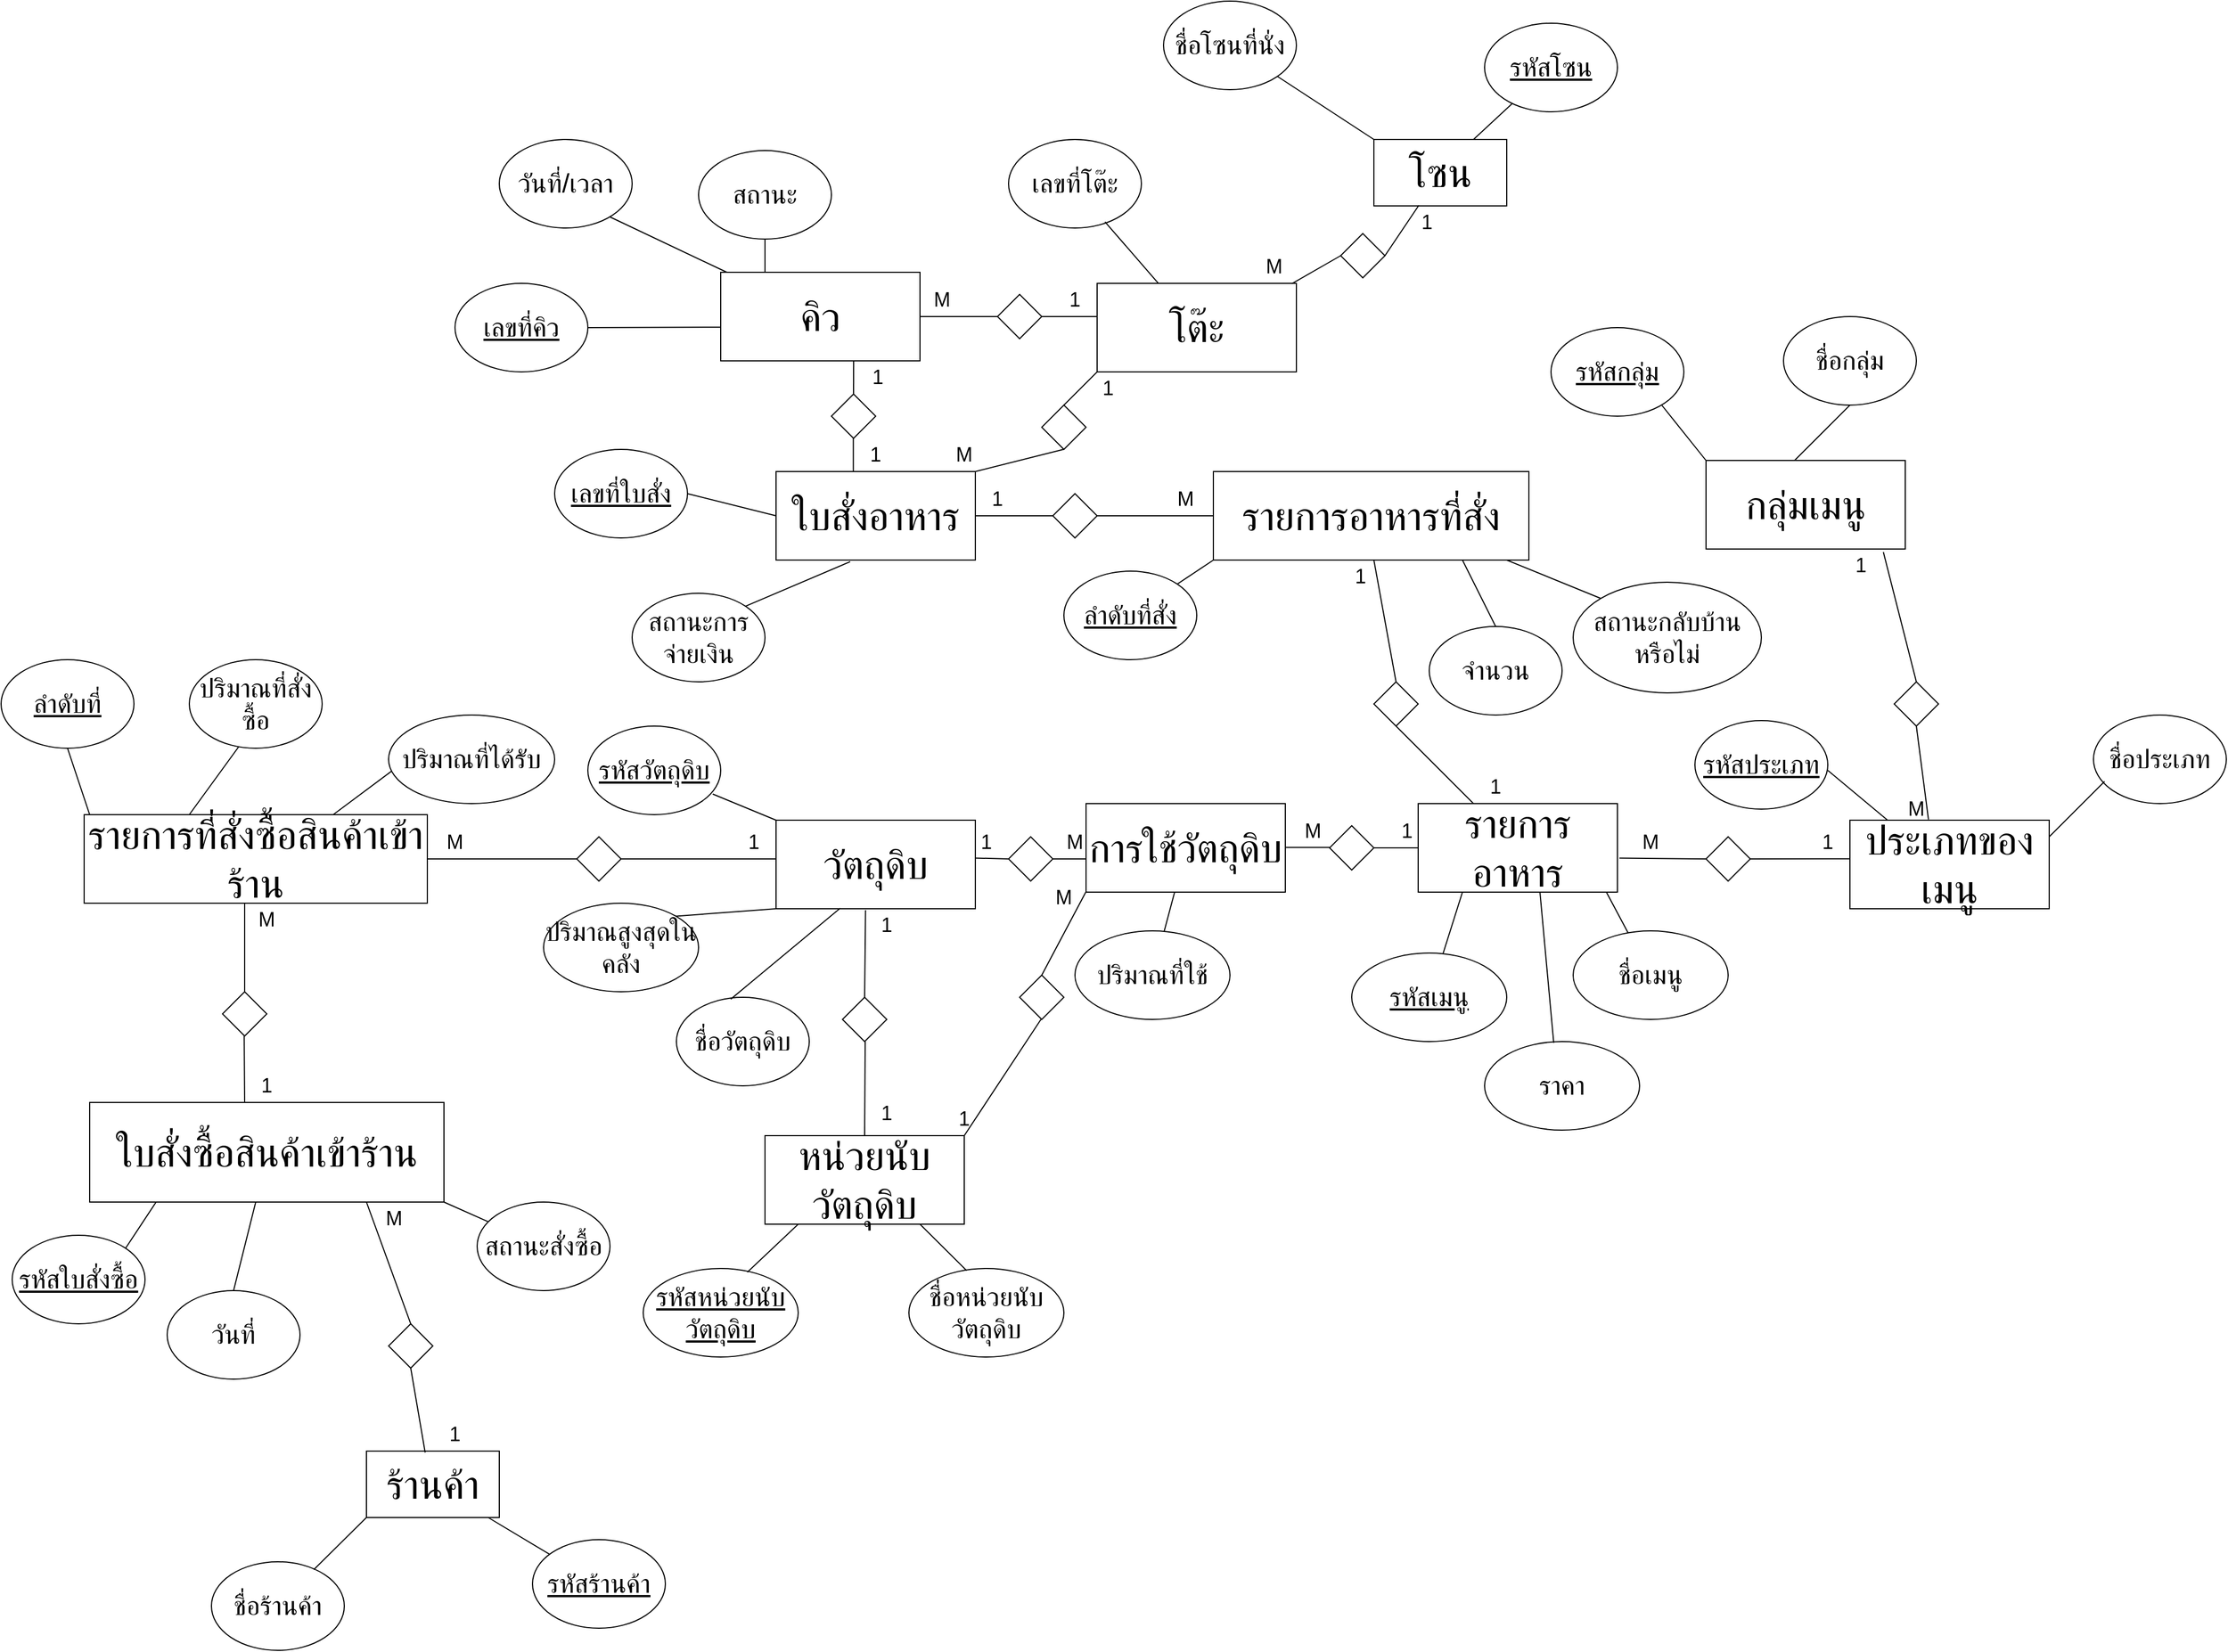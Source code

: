 <mxfile version="24.0.1" type="github">
  <diagram name="Page-1" id="74e2e168-ea6b-b213-b513-2b3c1d86103e">
    <mxGraphModel dx="3890" dy="398" grid="1" gridSize="10" guides="1" tooltips="1" connect="1" arrows="1" fold="1" page="1" pageScale="1" pageWidth="1100" pageHeight="850" background="none" math="0" shadow="0">
      <root>
        <mxCell id="0" />
        <mxCell id="1" parent="0" />
        <mxCell id="71vBWBUTIe0P6EMkCV_P-2" value="&lt;font style=&quot;font-size: 36px;&quot;&gt;วัตถุดิบ&lt;/font&gt;" style="rounded=0;whiteSpace=wrap;html=1;" parent="1" vertex="1">
          <mxGeometry x="-300" y="1620" width="180" height="80" as="geometry" />
        </mxCell>
        <mxCell id="71vBWBUTIe0P6EMkCV_P-3" value="&lt;font style=&quot;font-size: 24px;&quot;&gt;&lt;u&gt;รหัสวัตถุดิบ&lt;/u&gt;&lt;/font&gt;" style="ellipse;whiteSpace=wrap;html=1;" parent="1" vertex="1">
          <mxGeometry x="-470" y="1535" width="120" height="80" as="geometry" />
        </mxCell>
        <mxCell id="71vBWBUTIe0P6EMkCV_P-4" value="&lt;font style=&quot;font-size: 24px;&quot;&gt;ชื่อวัตถุดิบ&lt;/font&gt;" style="ellipse;whiteSpace=wrap;html=1;" parent="1" vertex="1">
          <mxGeometry x="-390" y="1780" width="120" height="80" as="geometry" />
        </mxCell>
        <mxCell id="71vBWBUTIe0P6EMkCV_P-5" value="&lt;font style=&quot;font-size: 24px;&quot;&gt;ปริมาณสูงสุดในคลัง&lt;/font&gt;" style="ellipse;whiteSpace=wrap;html=1;" parent="1" vertex="1">
          <mxGeometry x="-510" y="1695" width="140" height="80" as="geometry" />
        </mxCell>
        <mxCell id="71vBWBUTIe0P6EMkCV_P-16" value="&lt;font style=&quot;font-size: 36px;&quot;&gt;หน่วยนับวัตถุดิบ&lt;/font&gt;" style="rounded=0;whiteSpace=wrap;html=1;" parent="1" vertex="1">
          <mxGeometry x="-310" y="1905" width="180" height="80" as="geometry" />
        </mxCell>
        <mxCell id="71vBWBUTIe0P6EMkCV_P-17" value="&lt;font style=&quot;font-size: 24px;&quot;&gt;&lt;u&gt;รหัสหน่วยนับวัตถุดิบ&lt;/u&gt;&lt;/font&gt;" style="ellipse;whiteSpace=wrap;html=1;" parent="1" vertex="1">
          <mxGeometry x="-420" y="2025" width="140" height="80" as="geometry" />
        </mxCell>
        <mxCell id="71vBWBUTIe0P6EMkCV_P-18" value="&lt;font style=&quot;font-size: 24px;&quot;&gt;ชื่อหน่วยนับวัตถุดิบ&lt;/font&gt;" style="ellipse;whiteSpace=wrap;html=1;" parent="1" vertex="1">
          <mxGeometry x="-180" y="2025" width="140" height="80" as="geometry" />
        </mxCell>
        <mxCell id="71vBWBUTIe0P6EMkCV_P-20" value="&lt;font style=&quot;font-size: 36px;&quot;&gt;ใบสั่งซื้อสินค้าเข้าร้าน&lt;/font&gt;" style="rounded=0;whiteSpace=wrap;html=1;" parent="1" vertex="1">
          <mxGeometry x="-920" y="1875" width="320" height="90" as="geometry" />
        </mxCell>
        <mxCell id="71vBWBUTIe0P6EMkCV_P-21" value="&lt;font style=&quot;font-size: 36px;&quot;&gt;รายการที่สั่งซื้อสินค้าเข้าร้าน&lt;/font&gt;" style="rounded=0;whiteSpace=wrap;html=1;" parent="1" vertex="1">
          <mxGeometry x="-925" y="1615" width="310" height="80" as="geometry" />
        </mxCell>
        <mxCell id="71vBWBUTIe0P6EMkCV_P-22" value="&lt;font style=&quot;font-size: 24px;&quot;&gt;&lt;u&gt;ลำดับที่&lt;/u&gt;&lt;/font&gt;" style="ellipse;whiteSpace=wrap;html=1;" parent="1" vertex="1">
          <mxGeometry x="-1000" y="1475" width="120" height="80" as="geometry" />
        </mxCell>
        <mxCell id="71vBWBUTIe0P6EMkCV_P-23" value="&lt;font style=&quot;font-size: 24px;&quot;&gt;ปริมาณที่สั่งซื้อ&lt;/font&gt;" style="ellipse;whiteSpace=wrap;html=1;" parent="1" vertex="1">
          <mxGeometry x="-830" y="1475" width="120" height="80" as="geometry" />
        </mxCell>
        <mxCell id="71vBWBUTIe0P6EMkCV_P-24" value="&lt;font style=&quot;font-size: 24px;&quot;&gt;ปริมาณที่ได้รับ&lt;/font&gt;" style="ellipse;whiteSpace=wrap;html=1;" parent="1" vertex="1">
          <mxGeometry x="-650" y="1525" width="150" height="80" as="geometry" />
        </mxCell>
        <mxCell id="71vBWBUTIe0P6EMkCV_P-25" value="&lt;font style=&quot;font-size: 24px;&quot;&gt;&lt;u&gt;รหัสใบสั่งซื้อ&lt;/u&gt;&lt;/font&gt;" style="ellipse;whiteSpace=wrap;html=1;" parent="1" vertex="1">
          <mxGeometry x="-990" y="1995" width="120" height="80" as="geometry" />
        </mxCell>
        <mxCell id="71vBWBUTIe0P6EMkCV_P-26" value="&lt;font style=&quot;font-size: 24px;&quot;&gt;วันที่&lt;/font&gt;" style="ellipse;whiteSpace=wrap;html=1;" parent="1" vertex="1">
          <mxGeometry x="-850" y="2045" width="120" height="80" as="geometry" />
        </mxCell>
        <mxCell id="71vBWBUTIe0P6EMkCV_P-28" value="&lt;font style=&quot;font-size: 24px;&quot;&gt;สถานะสั่งซื้อ&lt;/font&gt;" style="ellipse;whiteSpace=wrap;html=1;" parent="1" vertex="1">
          <mxGeometry x="-570" y="1965" width="120" height="80" as="geometry" />
        </mxCell>
        <mxCell id="71vBWBUTIe0P6EMkCV_P-29" value="&lt;font style=&quot;font-size: 36px;&quot;&gt;รายการอาหาร&lt;/font&gt;" style="rounded=0;whiteSpace=wrap;html=1;" parent="1" vertex="1">
          <mxGeometry x="280" y="1605" width="180" height="80" as="geometry" />
        </mxCell>
        <mxCell id="71vBWBUTIe0P6EMkCV_P-31" value="&lt;font style=&quot;font-size: 36px;&quot;&gt;ประเภทของเมนู&lt;/font&gt;" style="rounded=0;whiteSpace=wrap;html=1;" parent="1" vertex="1">
          <mxGeometry x="670" y="1620" width="180" height="80" as="geometry" />
        </mxCell>
        <mxCell id="71vBWBUTIe0P6EMkCV_P-32" value="&lt;font style=&quot;font-size: 36px;&quot;&gt;กลุ่มเมนู&lt;/font&gt;" style="rounded=0;whiteSpace=wrap;html=1;" parent="1" vertex="1">
          <mxGeometry x="540" y="1295" width="180" height="80" as="geometry" />
        </mxCell>
        <mxCell id="71vBWBUTIe0P6EMkCV_P-33" value="&lt;font style=&quot;font-size: 24px;&quot;&gt;&lt;u&gt;รหัสกลุ่ม&lt;/u&gt;&lt;/font&gt;" style="ellipse;whiteSpace=wrap;html=1;" parent="1" vertex="1">
          <mxGeometry x="400" y="1175" width="120" height="80" as="geometry" />
        </mxCell>
        <mxCell id="71vBWBUTIe0P6EMkCV_P-34" value="&lt;font style=&quot;font-size: 24px;&quot;&gt;ชื่อกลุ่ม&lt;/font&gt;" style="ellipse;whiteSpace=wrap;html=1;" parent="1" vertex="1">
          <mxGeometry x="610" y="1165" width="120" height="80" as="geometry" />
        </mxCell>
        <mxCell id="71vBWBUTIe0P6EMkCV_P-35" value="&lt;font style=&quot;font-size: 24px;&quot;&gt;&lt;u&gt;รหัสประเภท&lt;/u&gt;&lt;/font&gt;" style="ellipse;whiteSpace=wrap;html=1;" parent="1" vertex="1">
          <mxGeometry x="530" y="1530" width="120" height="80" as="geometry" />
        </mxCell>
        <mxCell id="71vBWBUTIe0P6EMkCV_P-36" value="&lt;font style=&quot;font-size: 24px;&quot;&gt;ชื่อประเภท&lt;/font&gt;" style="ellipse;whiteSpace=wrap;html=1;" parent="1" vertex="1">
          <mxGeometry x="890" y="1525" width="120" height="80" as="geometry" />
        </mxCell>
        <mxCell id="71vBWBUTIe0P6EMkCV_P-37" value="&lt;font style=&quot;font-size: 24px;&quot;&gt;&lt;u&gt;รหัสเมนู&lt;/u&gt;&lt;/font&gt;" style="ellipse;whiteSpace=wrap;html=1;" parent="1" vertex="1">
          <mxGeometry x="220" y="1740" width="140" height="80" as="geometry" />
        </mxCell>
        <mxCell id="71vBWBUTIe0P6EMkCV_P-38" value="&lt;font style=&quot;font-size: 24px;&quot;&gt;ชื่อเมนู&lt;/font&gt;" style="ellipse;whiteSpace=wrap;html=1;" parent="1" vertex="1">
          <mxGeometry x="420" y="1720" width="140" height="80" as="geometry" />
        </mxCell>
        <mxCell id="71vBWBUTIe0P6EMkCV_P-39" value="&lt;font style=&quot;font-size: 24px;&quot;&gt;ราคา&lt;/font&gt;" style="ellipse;whiteSpace=wrap;html=1;" parent="1" vertex="1">
          <mxGeometry x="340" y="1820" width="140" height="80" as="geometry" />
        </mxCell>
        <mxCell id="71vBWBUTIe0P6EMkCV_P-40" value="&lt;font style=&quot;font-size: 36px;&quot;&gt;การใช้วัตถุดิบ&lt;/font&gt;" style="rounded=0;whiteSpace=wrap;html=1;" parent="1" vertex="1">
          <mxGeometry x="-20" y="1605" width="180" height="80" as="geometry" />
        </mxCell>
        <mxCell id="71vBWBUTIe0P6EMkCV_P-41" value="&lt;font style=&quot;font-size: 24px;&quot;&gt;ปริมาณที่ใช้&lt;/font&gt;" style="ellipse;whiteSpace=wrap;html=1;" parent="1" vertex="1">
          <mxGeometry x="-30" y="1720" width="140" height="80" as="geometry" />
        </mxCell>
        <mxCell id="71vBWBUTIe0P6EMkCV_P-42" value="&lt;font style=&quot;font-size: 36px;&quot;&gt;คิว&lt;/font&gt;" style="rounded=0;whiteSpace=wrap;html=1;" parent="1" vertex="1">
          <mxGeometry x="-350" y="1125" width="180" height="80" as="geometry" />
        </mxCell>
        <mxCell id="71vBWBUTIe0P6EMkCV_P-43" value="&lt;font style=&quot;font-size: 24px;&quot;&gt;&lt;u&gt;เลขที่คิว&lt;/u&gt;&lt;/font&gt;" style="ellipse;whiteSpace=wrap;html=1;" parent="1" vertex="1">
          <mxGeometry x="-590" y="1135" width="120" height="80" as="geometry" />
        </mxCell>
        <mxCell id="71vBWBUTIe0P6EMkCV_P-44" value="&lt;font style=&quot;font-size: 24px;&quot;&gt;วันที่/เวลา&lt;/font&gt;" style="ellipse;whiteSpace=wrap;html=1;" parent="1" vertex="1">
          <mxGeometry x="-550" y="1005" width="120" height="80" as="geometry" />
        </mxCell>
        <mxCell id="71vBWBUTIe0P6EMkCV_P-46" value="&lt;font style=&quot;font-size: 36px;&quot;&gt;โต๊ะ&lt;/font&gt;" style="rounded=0;whiteSpace=wrap;html=1;" parent="1" vertex="1">
          <mxGeometry x="-10" y="1135" width="180" height="80" as="geometry" />
        </mxCell>
        <mxCell id="71vBWBUTIe0P6EMkCV_P-47" value="&lt;font style=&quot;font-size: 24px;&quot;&gt;เลขที่โต๊ะ&lt;/font&gt;" style="ellipse;whiteSpace=wrap;html=1;" parent="1" vertex="1">
          <mxGeometry x="-90" y="1005" width="120" height="80" as="geometry" />
        </mxCell>
        <mxCell id="71vBWBUTIe0P6EMkCV_P-49" value="&lt;font style=&quot;font-size: 36px;&quot;&gt;ใบสั่งอาหาร&lt;/font&gt;" style="rounded=0;whiteSpace=wrap;html=1;" parent="1" vertex="1">
          <mxGeometry x="-300" y="1305" width="180" height="80" as="geometry" />
        </mxCell>
        <mxCell id="71vBWBUTIe0P6EMkCV_P-52" value="&lt;font style=&quot;font-size: 24px;&quot;&gt;สถานะ&lt;/font&gt;" style="ellipse;whiteSpace=wrap;html=1;" parent="1" vertex="1">
          <mxGeometry x="-370" y="1015" width="120" height="80" as="geometry" />
        </mxCell>
        <mxCell id="71vBWBUTIe0P6EMkCV_P-53" value="&lt;font style=&quot;font-size: 24px;&quot;&gt;&lt;u&gt;เลขที่ใบสั่ง&lt;/u&gt;&lt;/font&gt;" style="ellipse;whiteSpace=wrap;html=1;" parent="1" vertex="1">
          <mxGeometry x="-500" y="1285" width="120" height="80" as="geometry" />
        </mxCell>
        <mxCell id="71vBWBUTIe0P6EMkCV_P-56" value="&lt;font style=&quot;font-size: 24px;&quot;&gt;สถานะการจ่ายเงิน&lt;/font&gt;" style="ellipse;whiteSpace=wrap;html=1;" parent="1" vertex="1">
          <mxGeometry x="-430" y="1415" width="120" height="80" as="geometry" />
        </mxCell>
        <mxCell id="71vBWBUTIe0P6EMkCV_P-57" value="&lt;font style=&quot;font-size: 36px;&quot;&gt;รายการอาหารที่สั่ง&lt;/font&gt;" style="rounded=0;whiteSpace=wrap;html=1;" parent="1" vertex="1">
          <mxGeometry x="95" y="1305" width="285" height="80" as="geometry" />
        </mxCell>
        <mxCell id="71vBWBUTIe0P6EMkCV_P-59" value="&lt;font style=&quot;font-size: 24px;&quot;&gt;จำนวน&lt;/font&gt;" style="ellipse;whiteSpace=wrap;html=1;" parent="1" vertex="1">
          <mxGeometry x="290" y="1445" width="120" height="80" as="geometry" />
        </mxCell>
        <mxCell id="71vBWBUTIe0P6EMkCV_P-60" value="&lt;font style=&quot;font-size: 24px;&quot;&gt;สถานะกลับบ้านหรือไม่&lt;/font&gt;" style="ellipse;whiteSpace=wrap;html=1;" parent="1" vertex="1">
          <mxGeometry x="420" y="1405" width="170" height="100" as="geometry" />
        </mxCell>
        <mxCell id="71vBWBUTIe0P6EMkCV_P-61" value="" style="rhombus;whiteSpace=wrap;html=1;" parent="1" vertex="1">
          <mxGeometry x="-250" y="1235" width="40" height="40" as="geometry" />
        </mxCell>
        <mxCell id="71vBWBUTIe0P6EMkCV_P-62" value="" style="rhombus;whiteSpace=wrap;html=1;" parent="1" vertex="1">
          <mxGeometry x="-100" y="1145" width="40" height="40" as="geometry" />
        </mxCell>
        <mxCell id="71vBWBUTIe0P6EMkCV_P-63" value="" style="rhombus;whiteSpace=wrap;html=1;" parent="1" vertex="1">
          <mxGeometry x="-60" y="1245" width="40" height="40" as="geometry" />
        </mxCell>
        <mxCell id="71vBWBUTIe0P6EMkCV_P-65" value="" style="rhombus;whiteSpace=wrap;html=1;" parent="1" vertex="1">
          <mxGeometry x="710" y="1495" width="40" height="40" as="geometry" />
        </mxCell>
        <mxCell id="71vBWBUTIe0P6EMkCV_P-66" value="" style="rhombus;whiteSpace=wrap;html=1;" parent="1" vertex="1">
          <mxGeometry x="540" y="1635" width="40" height="40" as="geometry" />
        </mxCell>
        <mxCell id="71vBWBUTIe0P6EMkCV_P-67" value="" style="rhombus;whiteSpace=wrap;html=1;" parent="1" vertex="1">
          <mxGeometry x="200" y="1625" width="40" height="40" as="geometry" />
        </mxCell>
        <mxCell id="71vBWBUTIe0P6EMkCV_P-68" value="" style="rhombus;whiteSpace=wrap;html=1;" parent="1" vertex="1">
          <mxGeometry x="-90" y="1635" width="40" height="40" as="geometry" />
        </mxCell>
        <mxCell id="71vBWBUTIe0P6EMkCV_P-69" value="" style="rhombus;whiteSpace=wrap;html=1;" parent="1" vertex="1">
          <mxGeometry x="-480" y="1635" width="40" height="40" as="geometry" />
        </mxCell>
        <mxCell id="71vBWBUTIe0P6EMkCV_P-70" value="" style="rhombus;whiteSpace=wrap;html=1;" parent="1" vertex="1">
          <mxGeometry x="-240" y="1780" width="40" height="40" as="geometry" />
        </mxCell>
        <mxCell id="71vBWBUTIe0P6EMkCV_P-71" value="" style="rhombus;whiteSpace=wrap;html=1;" parent="1" vertex="1">
          <mxGeometry x="-800" y="1775" width="40" height="40" as="geometry" />
        </mxCell>
        <mxCell id="71vBWBUTIe0P6EMkCV_P-79" value="" style="endArrow=none;html=1;rounded=0;exitX=1;exitY=0.5;exitDx=0;exitDy=0;entryX=0;entryY=0.5;entryDx=0;entryDy=0;" parent="1" source="71vBWBUTIe0P6EMkCV_P-42" target="71vBWBUTIe0P6EMkCV_P-62" edge="1">
          <mxGeometry width="50" height="50" relative="1" as="geometry">
            <mxPoint x="-160" y="1205" as="sourcePoint" />
            <mxPoint x="-110" y="1155" as="targetPoint" />
          </mxGeometry>
        </mxCell>
        <mxCell id="71vBWBUTIe0P6EMkCV_P-80" value="" style="endArrow=none;html=1;rounded=0;exitX=1;exitY=0.5;exitDx=0;exitDy=0;" parent="1" edge="1">
          <mxGeometry width="50" height="50" relative="1" as="geometry">
            <mxPoint x="-60" y="1165" as="sourcePoint" />
            <mxPoint x="-10" y="1165" as="targetPoint" />
          </mxGeometry>
        </mxCell>
        <mxCell id="71vBWBUTIe0P6EMkCV_P-87" value="" style="endArrow=none;html=1;rounded=0;exitX=1.032;exitY=0.431;exitDx=0;exitDy=0;exitPerimeter=0;entryX=0;entryY=1;entryDx=0;entryDy=0;" parent="1" target="71vBWBUTIe0P6EMkCV_P-46" edge="1">
          <mxGeometry width="50" height="50" relative="1" as="geometry">
            <mxPoint x="-40.0" y="1245" as="sourcePoint" />
            <mxPoint x="-31.28" y="1197.76" as="targetPoint" />
          </mxGeometry>
        </mxCell>
        <mxCell id="71vBWBUTIe0P6EMkCV_P-88" value="" style="endArrow=none;html=1;rounded=0;exitX=1;exitY=0;exitDx=0;exitDy=0;" parent="1" source="71vBWBUTIe0P6EMkCV_P-49" edge="1">
          <mxGeometry width="50" height="50" relative="1" as="geometry">
            <mxPoint x="-40.04" y="1324.84" as="sourcePoint" />
            <mxPoint x="-40.4" y="1285" as="targetPoint" />
          </mxGeometry>
        </mxCell>
        <mxCell id="71vBWBUTIe0P6EMkCV_P-89" value="" style="endArrow=none;html=1;rounded=0;exitX=0.667;exitY=1;exitDx=0;exitDy=0;exitPerimeter=0;" parent="1" source="71vBWBUTIe0P6EMkCV_P-42" edge="1">
          <mxGeometry width="50" height="50" relative="1" as="geometry">
            <mxPoint x="-280" y="1285" as="sourcePoint" />
            <mxPoint x="-230" y="1235" as="targetPoint" />
          </mxGeometry>
        </mxCell>
        <mxCell id="71vBWBUTIe0P6EMkCV_P-90" value="" style="endArrow=none;html=1;rounded=0;exitX=0.667;exitY=1;exitDx=0;exitDy=0;exitPerimeter=0;" parent="1" edge="1">
          <mxGeometry width="50" height="50" relative="1" as="geometry">
            <mxPoint x="-230.21" y="1275" as="sourcePoint" />
            <mxPoint x="-230.21" y="1305" as="targetPoint" />
          </mxGeometry>
        </mxCell>
        <mxCell id="71vBWBUTIe0P6EMkCV_P-93" value="" style="endArrow=none;html=1;rounded=0;entryX=0.89;entryY=1.035;entryDx=0;entryDy=0;entryPerimeter=0;exitX=0.5;exitY=0;exitDx=0;exitDy=0;" parent="1" source="71vBWBUTIe0P6EMkCV_P-65" target="71vBWBUTIe0P6EMkCV_P-32" edge="1">
          <mxGeometry width="50" height="50" relative="1" as="geometry">
            <mxPoint x="700" y="1475" as="sourcePoint" />
            <mxPoint x="750" y="1425" as="targetPoint" />
          </mxGeometry>
        </mxCell>
        <mxCell id="71vBWBUTIe0P6EMkCV_P-94" value="" style="endArrow=none;html=1;rounded=0;exitX=0.394;exitY=-0.009;exitDx=0;exitDy=0;exitPerimeter=0;" parent="1" source="71vBWBUTIe0P6EMkCV_P-31" edge="1">
          <mxGeometry width="50" height="50" relative="1" as="geometry">
            <mxPoint x="680" y="1585" as="sourcePoint" />
            <mxPoint x="730" y="1535" as="targetPoint" />
          </mxGeometry>
        </mxCell>
        <mxCell id="71vBWBUTIe0P6EMkCV_P-95" value="" style="endArrow=none;html=1;rounded=0;entryX=0.002;entryY=0.436;entryDx=0;entryDy=0;entryPerimeter=0;exitX=1;exitY=0.5;exitDx=0;exitDy=0;" parent="1" source="71vBWBUTIe0P6EMkCV_P-66" target="71vBWBUTIe0P6EMkCV_P-31" edge="1">
          <mxGeometry width="50" height="50" relative="1" as="geometry">
            <mxPoint x="560" y="1705" as="sourcePoint" />
            <mxPoint x="610" y="1655" as="targetPoint" />
          </mxGeometry>
        </mxCell>
        <mxCell id="71vBWBUTIe0P6EMkCV_P-96" value="" style="endArrow=none;html=1;rounded=0;exitX=1.01;exitY=0.616;exitDx=0;exitDy=0;exitPerimeter=0;" parent="1" source="71vBWBUTIe0P6EMkCV_P-29" edge="1">
          <mxGeometry width="50" height="50" relative="1" as="geometry">
            <mxPoint x="490" y="1705" as="sourcePoint" />
            <mxPoint x="540" y="1655" as="targetPoint" />
          </mxGeometry>
        </mxCell>
        <mxCell id="71vBWBUTIe0P6EMkCV_P-97" value="" style="endArrow=none;html=1;rounded=0;entryX=0;entryY=0.5;entryDx=0;entryDy=0;exitX=1;exitY=0.5;exitDx=0;exitDy=0;" parent="1" source="71vBWBUTIe0P6EMkCV_P-67" target="71vBWBUTIe0P6EMkCV_P-29" edge="1">
          <mxGeometry width="50" height="50" relative="1" as="geometry">
            <mxPoint x="210" y="1685" as="sourcePoint" />
            <mxPoint x="260" y="1635" as="targetPoint" />
          </mxGeometry>
        </mxCell>
        <mxCell id="71vBWBUTIe0P6EMkCV_P-98" value="" style="endArrow=none;html=1;rounded=0;entryX=0;entryY=0.5;entryDx=0;entryDy=0;exitX=1;exitY=0.5;exitDx=0;exitDy=0;" parent="1" edge="1">
          <mxGeometry width="50" height="50" relative="1" as="geometry">
            <mxPoint x="160" y="1644.63" as="sourcePoint" />
            <mxPoint x="200" y="1644.63" as="targetPoint" />
          </mxGeometry>
        </mxCell>
        <mxCell id="71vBWBUTIe0P6EMkCV_P-99" value="" style="endArrow=none;html=1;rounded=0;" parent="1" edge="1">
          <mxGeometry width="50" height="50" relative="1" as="geometry">
            <mxPoint x="-440" y="1655" as="sourcePoint" />
            <mxPoint x="-300" y="1655" as="targetPoint" />
          </mxGeometry>
        </mxCell>
        <mxCell id="71vBWBUTIe0P6EMkCV_P-100" value="" style="endArrow=none;html=1;rounded=0;exitX=1.002;exitY=0.428;exitDx=0;exitDy=0;exitPerimeter=0;entryX=0;entryY=0.5;entryDx=0;entryDy=0;" parent="1" source="71vBWBUTIe0P6EMkCV_P-2" target="71vBWBUTIe0P6EMkCV_P-68" edge="1">
          <mxGeometry width="50" height="50" relative="1" as="geometry">
            <mxPoint x="-135" y="1700" as="sourcePoint" />
            <mxPoint x="-85" y="1650" as="targetPoint" />
          </mxGeometry>
        </mxCell>
        <mxCell id="71vBWBUTIe0P6EMkCV_P-101" value="" style="endArrow=none;html=1;rounded=0;entryX=0;entryY=0.625;entryDx=0;entryDy=0;entryPerimeter=0;" parent="1" target="71vBWBUTIe0P6EMkCV_P-40" edge="1">
          <mxGeometry width="50" height="50" relative="1" as="geometry">
            <mxPoint x="-50" y="1655" as="sourcePoint" />
            <mxPoint y="1605" as="targetPoint" />
          </mxGeometry>
        </mxCell>
        <mxCell id="71vBWBUTIe0P6EMkCV_P-102" value="" style="endArrow=none;html=1;rounded=0;exitX=1;exitY=0.5;exitDx=0;exitDy=0;" parent="1" source="71vBWBUTIe0P6EMkCV_P-21" edge="1">
          <mxGeometry width="50" height="50" relative="1" as="geometry">
            <mxPoint x="-530" y="1705" as="sourcePoint" />
            <mxPoint x="-480" y="1655" as="targetPoint" />
          </mxGeometry>
        </mxCell>
        <mxCell id="71vBWBUTIe0P6EMkCV_P-103" value="" style="endArrow=none;html=1;rounded=0;exitX=0.5;exitY=0;exitDx=0;exitDy=0;entryX=0.449;entryY=1.015;entryDx=0;entryDy=0;entryPerimeter=0;" parent="1" source="71vBWBUTIe0P6EMkCV_P-70" target="71vBWBUTIe0P6EMkCV_P-2" edge="1">
          <mxGeometry width="50" height="50" relative="1" as="geometry">
            <mxPoint x="-270" y="1745" as="sourcePoint" />
            <mxPoint x="-220" y="1705" as="targetPoint" />
          </mxGeometry>
        </mxCell>
        <mxCell id="71vBWBUTIe0P6EMkCV_P-104" value="" style="endArrow=none;html=1;rounded=0;exitX=0.5;exitY=0;exitDx=0;exitDy=0;entryX=0.449;entryY=1.015;entryDx=0;entryDy=0;entryPerimeter=0;" parent="1" source="71vBWBUTIe0P6EMkCV_P-16" edge="1">
          <mxGeometry width="50" height="50" relative="1" as="geometry">
            <mxPoint x="-220.5" y="1899" as="sourcePoint" />
            <mxPoint x="-219.5" y="1820" as="targetPoint" />
          </mxGeometry>
        </mxCell>
        <mxCell id="71vBWBUTIe0P6EMkCV_P-105" value="" style="endArrow=none;html=1;rounded=0;exitX=0.5;exitY=0;exitDx=0;exitDy=0;" parent="1" source="71vBWBUTIe0P6EMkCV_P-71" edge="1">
          <mxGeometry width="50" height="50" relative="1" as="geometry">
            <mxPoint x="-830" y="1745" as="sourcePoint" />
            <mxPoint x="-780" y="1695" as="targetPoint" />
          </mxGeometry>
        </mxCell>
        <mxCell id="71vBWBUTIe0P6EMkCV_P-106" value="" style="endArrow=none;html=1;rounded=0;" parent="1" edge="1">
          <mxGeometry width="50" height="50" relative="1" as="geometry">
            <mxPoint x="-780" y="1875" as="sourcePoint" />
            <mxPoint x="-780.42" y="1815" as="targetPoint" />
          </mxGeometry>
        </mxCell>
        <mxCell id="71vBWBUTIe0P6EMkCV_P-107" value="" style="endArrow=none;html=1;rounded=0;entryX=0.5;entryY=1;entryDx=0;entryDy=0;" parent="1" target="71vBWBUTIe0P6EMkCV_P-22" edge="1">
          <mxGeometry width="50" height="50" relative="1" as="geometry">
            <mxPoint x="-920" y="1615" as="sourcePoint" />
            <mxPoint x="-870" y="1565" as="targetPoint" />
          </mxGeometry>
        </mxCell>
        <mxCell id="71vBWBUTIe0P6EMkCV_P-108" value="" style="endArrow=none;html=1;rounded=0;entryX=0.372;entryY=0.983;entryDx=0;entryDy=0;entryPerimeter=0;" parent="1" target="71vBWBUTIe0P6EMkCV_P-23" edge="1">
          <mxGeometry width="50" height="50" relative="1" as="geometry">
            <mxPoint x="-830" y="1615" as="sourcePoint" />
            <mxPoint x="-780" y="1565" as="targetPoint" />
          </mxGeometry>
        </mxCell>
        <mxCell id="71vBWBUTIe0P6EMkCV_P-109" value="" style="endArrow=none;html=1;rounded=0;entryX=0.017;entryY=0.635;entryDx=0;entryDy=0;entryPerimeter=0;" parent="1" target="71vBWBUTIe0P6EMkCV_P-24" edge="1">
          <mxGeometry width="50" height="50" relative="1" as="geometry">
            <mxPoint x="-700" y="1615" as="sourcePoint" />
            <mxPoint x="-650" y="1565" as="targetPoint" />
          </mxGeometry>
        </mxCell>
        <mxCell id="71vBWBUTIe0P6EMkCV_P-110" value="" style="endArrow=none;html=1;rounded=0;entryX=0;entryY=0;entryDx=0;entryDy=0;exitX=0.94;exitY=0.767;exitDx=0;exitDy=0;exitPerimeter=0;" parent="1" source="71vBWBUTIe0P6EMkCV_P-3" target="71vBWBUTIe0P6EMkCV_P-2" edge="1">
          <mxGeometry width="50" height="50" relative="1" as="geometry">
            <mxPoint x="-360" y="1595" as="sourcePoint" />
            <mxPoint x="-310" y="1545" as="targetPoint" />
          </mxGeometry>
        </mxCell>
        <mxCell id="71vBWBUTIe0P6EMkCV_P-111" value="" style="endArrow=none;html=1;rounded=0;exitX=0.672;exitY=0.042;exitDx=0;exitDy=0;exitPerimeter=0;" parent="1" source="71vBWBUTIe0P6EMkCV_P-17" edge="1">
          <mxGeometry width="50" height="50" relative="1" as="geometry">
            <mxPoint x="-330" y="2035" as="sourcePoint" />
            <mxPoint x="-280" y="1985" as="targetPoint" />
          </mxGeometry>
        </mxCell>
        <mxCell id="71vBWBUTIe0P6EMkCV_P-112" value="" style="endArrow=none;html=1;rounded=0;exitX=0.372;exitY=0.023;exitDx=0;exitDy=0;exitPerimeter=0;" parent="1" source="71vBWBUTIe0P6EMkCV_P-18" edge="1">
          <mxGeometry width="50" height="50" relative="1" as="geometry">
            <mxPoint x="-220" y="2035" as="sourcePoint" />
            <mxPoint x="-170" y="1985" as="targetPoint" />
          </mxGeometry>
        </mxCell>
        <mxCell id="71vBWBUTIe0P6EMkCV_P-113" value="" style="endArrow=none;html=1;rounded=0;entryX=0;entryY=1;entryDx=0;entryDy=0;exitX=1;exitY=0;exitDx=0;exitDy=0;" parent="1" source="71vBWBUTIe0P6EMkCV_P-5" target="71vBWBUTIe0P6EMkCV_P-2" edge="1">
          <mxGeometry width="50" height="50" relative="1" as="geometry">
            <mxPoint x="-370" y="1775" as="sourcePoint" />
            <mxPoint x="-320" y="1725" as="targetPoint" />
          </mxGeometry>
        </mxCell>
        <mxCell id="71vBWBUTIe0P6EMkCV_P-114" value="" style="endArrow=none;html=1;rounded=0;entryX=0.322;entryY=0.994;entryDx=0;entryDy=0;entryPerimeter=0;exitX=0.409;exitY=0.021;exitDx=0;exitDy=0;exitPerimeter=0;" parent="1" source="71vBWBUTIe0P6EMkCV_P-4" target="71vBWBUTIe0P6EMkCV_P-2" edge="1">
          <mxGeometry width="50" height="50" relative="1" as="geometry">
            <mxPoint x="-190" y="1745" as="sourcePoint" />
            <mxPoint x="-140" y="1695" as="targetPoint" />
          </mxGeometry>
        </mxCell>
        <mxCell id="71vBWBUTIe0P6EMkCV_P-115" value="" style="endArrow=none;html=1;rounded=0;" parent="1" source="71vBWBUTIe0P6EMkCV_P-41" edge="1">
          <mxGeometry width="50" height="50" relative="1" as="geometry">
            <mxPoint x="10" y="1735" as="sourcePoint" />
            <mxPoint x="60" y="1685" as="targetPoint" />
          </mxGeometry>
        </mxCell>
        <mxCell id="71vBWBUTIe0P6EMkCV_P-116" value="" style="endArrow=none;html=1;rounded=0;" parent="1" source="71vBWBUTIe0P6EMkCV_P-37" edge="1">
          <mxGeometry width="50" height="50" relative="1" as="geometry">
            <mxPoint x="270" y="1735" as="sourcePoint" />
            <mxPoint x="320" y="1685" as="targetPoint" />
          </mxGeometry>
        </mxCell>
        <mxCell id="71vBWBUTIe0P6EMkCV_P-117" value="" style="endArrow=none;html=1;rounded=0;entryX=0.5;entryY=1;entryDx=0;entryDy=0;" parent="1" target="71vBWBUTIe0P6EMkCV_P-52" edge="1">
          <mxGeometry width="50" height="50" relative="1" as="geometry">
            <mxPoint x="-310" y="1125" as="sourcePoint" />
            <mxPoint x="-260" y="1075" as="targetPoint" />
          </mxGeometry>
        </mxCell>
        <mxCell id="71vBWBUTIe0P6EMkCV_P-118" value="" style="endArrow=none;html=1;rounded=0;" parent="1" source="71vBWBUTIe0P6EMkCV_P-42" edge="1">
          <mxGeometry width="50" height="50" relative="1" as="geometry">
            <mxPoint x="-500" y="1125" as="sourcePoint" />
            <mxPoint x="-450" y="1075" as="targetPoint" />
          </mxGeometry>
        </mxCell>
        <mxCell id="71vBWBUTIe0P6EMkCV_P-119" value="" style="endArrow=none;html=1;rounded=0;entryX=-0.001;entryY=0.62;entryDx=0;entryDy=0;entryPerimeter=0;" parent="1" target="71vBWBUTIe0P6EMkCV_P-42" edge="1">
          <mxGeometry width="50" height="50" relative="1" as="geometry">
            <mxPoint x="-470" y="1175" as="sourcePoint" />
            <mxPoint x="-500" y="1125" as="targetPoint" />
          </mxGeometry>
        </mxCell>
        <mxCell id="71vBWBUTIe0P6EMkCV_P-120" value="" style="endArrow=none;html=1;rounded=0;entryX=0.726;entryY=0.93;entryDx=0;entryDy=0;entryPerimeter=0;" parent="1" source="71vBWBUTIe0P6EMkCV_P-46" target="71vBWBUTIe0P6EMkCV_P-47" edge="1">
          <mxGeometry width="50" height="50" relative="1" as="geometry">
            <mxPoint x="-70" y="1125" as="sourcePoint" />
            <mxPoint x="-20" y="1075" as="targetPoint" />
          </mxGeometry>
        </mxCell>
        <mxCell id="71vBWBUTIe0P6EMkCV_P-123" value="" style="endArrow=none;html=1;rounded=0;entryX=0;entryY=0.5;entryDx=0;entryDy=0;" parent="1" target="71vBWBUTIe0P6EMkCV_P-49" edge="1">
          <mxGeometry width="50" height="50" relative="1" as="geometry">
            <mxPoint x="-380" y="1325" as="sourcePoint" />
            <mxPoint x="-330" y="1275" as="targetPoint" />
          </mxGeometry>
        </mxCell>
        <mxCell id="71vBWBUTIe0P6EMkCV_P-124" value="" style="rhombus;whiteSpace=wrap;html=1;" parent="1" vertex="1">
          <mxGeometry x="-50" y="1325" width="40" height="40" as="geometry" />
        </mxCell>
        <mxCell id="71vBWBUTIe0P6EMkCV_P-125" value="" style="endArrow=none;html=1;rounded=0;exitX=1;exitY=0.5;exitDx=0;exitDy=0;entryX=0;entryY=0.5;entryDx=0;entryDy=0;" parent="1" target="71vBWBUTIe0P6EMkCV_P-124" edge="1">
          <mxGeometry width="50" height="50" relative="1" as="geometry">
            <mxPoint x="-120" y="1345" as="sourcePoint" />
            <mxPoint x="-60" y="1335" as="targetPoint" />
          </mxGeometry>
        </mxCell>
        <mxCell id="71vBWBUTIe0P6EMkCV_P-126" value="" style="endArrow=none;html=1;rounded=0;exitX=1;exitY=0.5;exitDx=0;exitDy=0;entryX=0;entryY=0.5;entryDx=0;entryDy=0;" parent="1" target="71vBWBUTIe0P6EMkCV_P-57" edge="1">
          <mxGeometry width="50" height="50" relative="1" as="geometry">
            <mxPoint x="-10" y="1345" as="sourcePoint" />
            <mxPoint x="40" y="1345" as="targetPoint" />
          </mxGeometry>
        </mxCell>
        <mxCell id="71vBWBUTIe0P6EMkCV_P-129" value="" style="endArrow=none;html=1;rounded=0;exitX=1;exitY=0;exitDx=0;exitDy=0;entryX=0.372;entryY=1.018;entryDx=0;entryDy=0;entryPerimeter=0;" parent="1" source="71vBWBUTIe0P6EMkCV_P-56" target="71vBWBUTIe0P6EMkCV_P-49" edge="1">
          <mxGeometry width="50" height="50" relative="1" as="geometry">
            <mxPoint x="-170" y="1435" as="sourcePoint" />
            <mxPoint x="-120" y="1385" as="targetPoint" />
          </mxGeometry>
        </mxCell>
        <mxCell id="71vBWBUTIe0P6EMkCV_P-131" value="" style="endArrow=none;html=1;rounded=0;exitX=0.5;exitY=0;exitDx=0;exitDy=0;" parent="1" source="71vBWBUTIe0P6EMkCV_P-59" edge="1">
          <mxGeometry width="50" height="50" relative="1" as="geometry">
            <mxPoint x="270" y="1435" as="sourcePoint" />
            <mxPoint x="320" y="1385" as="targetPoint" />
          </mxGeometry>
        </mxCell>
        <mxCell id="71vBWBUTIe0P6EMkCV_P-132" value="" style="endArrow=none;html=1;rounded=0;exitX=0;exitY=0;exitDx=0;exitDy=0;" parent="1" source="71vBWBUTIe0P6EMkCV_P-60" edge="1">
          <mxGeometry width="50" height="50" relative="1" as="geometry">
            <mxPoint x="310" y="1435" as="sourcePoint" />
            <mxPoint x="360" y="1385" as="targetPoint" />
          </mxGeometry>
        </mxCell>
        <mxCell id="71vBWBUTIe0P6EMkCV_P-133" value="" style="endArrow=none;html=1;rounded=0;exitX=0;exitY=0;exitDx=0;exitDy=0;" parent="1" source="71vBWBUTIe0P6EMkCV_P-32" edge="1">
          <mxGeometry width="50" height="50" relative="1" as="geometry">
            <mxPoint x="450" y="1295" as="sourcePoint" />
            <mxPoint x="500" y="1245" as="targetPoint" />
          </mxGeometry>
        </mxCell>
        <mxCell id="71vBWBUTIe0P6EMkCV_P-134" value="" style="endArrow=none;html=1;rounded=0;" parent="1" edge="1">
          <mxGeometry width="50" height="50" relative="1" as="geometry">
            <mxPoint x="620" y="1295" as="sourcePoint" />
            <mxPoint x="670" y="1245" as="targetPoint" />
          </mxGeometry>
        </mxCell>
        <mxCell id="71vBWBUTIe0P6EMkCV_P-135" value="" style="endArrow=none;html=1;rounded=0;entryX=0.188;entryY=-0.001;entryDx=0;entryDy=0;entryPerimeter=0;" parent="1" target="71vBWBUTIe0P6EMkCV_P-31" edge="1">
          <mxGeometry width="50" height="50" relative="1" as="geometry">
            <mxPoint x="650" y="1575" as="sourcePoint" />
            <mxPoint x="700" y="1525" as="targetPoint" />
          </mxGeometry>
        </mxCell>
        <mxCell id="71vBWBUTIe0P6EMkCV_P-136" value="" style="endArrow=none;html=1;rounded=0;" parent="1" edge="1">
          <mxGeometry width="50" height="50" relative="1" as="geometry">
            <mxPoint x="850" y="1635" as="sourcePoint" />
            <mxPoint x="900" y="1585" as="targetPoint" />
          </mxGeometry>
        </mxCell>
        <mxCell id="71vBWBUTIe0P6EMkCV_P-137" value="" style="endArrow=none;html=1;rounded=0;" parent="1" source="71vBWBUTIe0P6EMkCV_P-38" edge="1">
          <mxGeometry width="50" height="50" relative="1" as="geometry">
            <mxPoint x="400" y="1735" as="sourcePoint" />
            <mxPoint x="450" y="1685" as="targetPoint" />
          </mxGeometry>
        </mxCell>
        <mxCell id="71vBWBUTIe0P6EMkCV_P-138" value="" style="endArrow=none;html=1;rounded=0;exitX=0.446;exitY=0.014;exitDx=0;exitDy=0;exitPerimeter=0;" parent="1" source="71vBWBUTIe0P6EMkCV_P-39" edge="1">
          <mxGeometry width="50" height="50" relative="1" as="geometry">
            <mxPoint x="340" y="1735" as="sourcePoint" />
            <mxPoint x="390" y="1685" as="targetPoint" />
          </mxGeometry>
        </mxCell>
        <mxCell id="71vBWBUTIe0P6EMkCV_P-139" value="" style="endArrow=none;html=1;rounded=0;exitX=1;exitY=0;exitDx=0;exitDy=0;" parent="1" source="71vBWBUTIe0P6EMkCV_P-25" edge="1">
          <mxGeometry width="50" height="50" relative="1" as="geometry">
            <mxPoint x="-910" y="2015" as="sourcePoint" />
            <mxPoint x="-860" y="1965" as="targetPoint" />
          </mxGeometry>
        </mxCell>
        <mxCell id="71vBWBUTIe0P6EMkCV_P-140" value="" style="endArrow=none;html=1;rounded=0;exitX=0.5;exitY=0;exitDx=0;exitDy=0;" parent="1" source="71vBWBUTIe0P6EMkCV_P-26" edge="1">
          <mxGeometry width="50" height="50" relative="1" as="geometry">
            <mxPoint x="-820" y="2015" as="sourcePoint" />
            <mxPoint x="-770" y="1965" as="targetPoint" />
          </mxGeometry>
        </mxCell>
        <mxCell id="71vBWBUTIe0P6EMkCV_P-143" value="" style="endArrow=none;html=1;rounded=0;" parent="1" source="71vBWBUTIe0P6EMkCV_P-28" edge="1">
          <mxGeometry width="50" height="50" relative="1" as="geometry">
            <mxPoint x="-650" y="2015" as="sourcePoint" />
            <mxPoint x="-600" y="1965" as="targetPoint" />
          </mxGeometry>
        </mxCell>
        <mxCell id="71vBWBUTIe0P6EMkCV_P-144" value="&lt;font style=&quot;font-size: 18px;&quot;&gt;M&lt;/font&gt;" style="text;html=1;align=center;verticalAlign=middle;whiteSpace=wrap;rounded=0;" parent="1" vertex="1">
          <mxGeometry x="-180" y="1135" width="60" height="30" as="geometry" />
        </mxCell>
        <mxCell id="71vBWBUTIe0P6EMkCV_P-145" value="&lt;font style=&quot;font-size: 18px;&quot;&gt;1&lt;/font&gt;" style="text;html=1;align=center;verticalAlign=middle;whiteSpace=wrap;rounded=0;" parent="1" vertex="1">
          <mxGeometry x="-60" y="1135" width="60" height="30" as="geometry" />
        </mxCell>
        <mxCell id="71vBWBUTIe0P6EMkCV_P-146" value="&lt;font style=&quot;font-size: 18px;&quot;&gt;1&lt;/font&gt;" style="text;html=1;align=center;verticalAlign=middle;whiteSpace=wrap;rounded=0;" parent="1" vertex="1">
          <mxGeometry x="-238" y="1205" width="60" height="30" as="geometry" />
        </mxCell>
        <mxCell id="71vBWBUTIe0P6EMkCV_P-147" value="&lt;font style=&quot;font-size: 18px;&quot;&gt;1&lt;/font&gt;" style="text;html=1;align=center;verticalAlign=middle;whiteSpace=wrap;rounded=0;" parent="1" vertex="1">
          <mxGeometry x="-240" y="1275" width="60" height="30" as="geometry" />
        </mxCell>
        <mxCell id="71vBWBUTIe0P6EMkCV_P-148" value="&lt;font style=&quot;font-size: 18px;&quot;&gt;M&lt;/font&gt;" style="text;html=1;align=center;verticalAlign=middle;whiteSpace=wrap;rounded=0;" parent="1" vertex="1">
          <mxGeometry x="40" y="1315" width="60" height="30" as="geometry" />
        </mxCell>
        <mxCell id="71vBWBUTIe0P6EMkCV_P-149" value="&lt;font style=&quot;font-size: 18px;&quot;&gt;1&lt;/font&gt;" style="text;html=1;align=center;verticalAlign=middle;whiteSpace=wrap;rounded=0;" parent="1" vertex="1">
          <mxGeometry x="-130" y="1315" width="60" height="30" as="geometry" />
        </mxCell>
        <mxCell id="71vBWBUTIe0P6EMkCV_P-152" value="&lt;font style=&quot;font-size: 18px;&quot;&gt;1&lt;/font&gt;" style="text;html=1;align=center;verticalAlign=middle;whiteSpace=wrap;rounded=0;" parent="1" vertex="1">
          <mxGeometry x="650" y="1375" width="60" height="30" as="geometry" />
        </mxCell>
        <mxCell id="71vBWBUTIe0P6EMkCV_P-153" value="&lt;font style=&quot;font-size: 18px;&quot;&gt;M&lt;/font&gt;" style="text;html=1;align=center;verticalAlign=middle;whiteSpace=wrap;rounded=0;" parent="1" vertex="1">
          <mxGeometry x="700" y="1595" width="60" height="30" as="geometry" />
        </mxCell>
        <mxCell id="71vBWBUTIe0P6EMkCV_P-154" value="&lt;font style=&quot;font-size: 18px;&quot;&gt;1&lt;/font&gt;" style="text;html=1;align=center;verticalAlign=middle;whiteSpace=wrap;rounded=0;" parent="1" vertex="1">
          <mxGeometry x="620" y="1625" width="60" height="30" as="geometry" />
        </mxCell>
        <mxCell id="71vBWBUTIe0P6EMkCV_P-155" value="&lt;font style=&quot;font-size: 18px;&quot;&gt;M&lt;/font&gt;" style="text;html=1;align=center;verticalAlign=middle;whiteSpace=wrap;rounded=0;" parent="1" vertex="1">
          <mxGeometry x="460" y="1625" width="60" height="30" as="geometry" />
        </mxCell>
        <mxCell id="71vBWBUTIe0P6EMkCV_P-156" value="&lt;font style=&quot;font-size: 18px;&quot;&gt;M&lt;/font&gt;" style="text;html=1;align=center;verticalAlign=middle;whiteSpace=wrap;rounded=0;" parent="1" vertex="1">
          <mxGeometry x="155" y="1615" width="60" height="30" as="geometry" />
        </mxCell>
        <mxCell id="71vBWBUTIe0P6EMkCV_P-157" value="&lt;font style=&quot;font-size: 18px;&quot;&gt;1&lt;/font&gt;" style="text;html=1;align=center;verticalAlign=middle;whiteSpace=wrap;rounded=0;" parent="1" vertex="1">
          <mxGeometry x="240" y="1615" width="60" height="30" as="geometry" />
        </mxCell>
        <mxCell id="71vBWBUTIe0P6EMkCV_P-158" value="&lt;font style=&quot;font-size: 18px;&quot;&gt;1&lt;/font&gt;" style="text;html=1;align=center;verticalAlign=middle;whiteSpace=wrap;rounded=0;" parent="1" vertex="1">
          <mxGeometry x="-230" y="1700" width="60" height="30" as="geometry" />
        </mxCell>
        <mxCell id="71vBWBUTIe0P6EMkCV_P-159" value="&lt;font style=&quot;font-size: 18px;&quot;&gt;1&lt;/font&gt;" style="text;html=1;align=center;verticalAlign=middle;whiteSpace=wrap;rounded=0;" parent="1" vertex="1">
          <mxGeometry x="-230" y="1870" width="60" height="30" as="geometry" />
        </mxCell>
        <mxCell id="71vBWBUTIe0P6EMkCV_P-160" value="&lt;font style=&quot;font-size: 18px;&quot;&gt;M&lt;/font&gt;" style="text;html=1;align=center;verticalAlign=middle;whiteSpace=wrap;rounded=0;" parent="1" vertex="1">
          <mxGeometry x="-60" y="1625" width="60" height="30" as="geometry" />
        </mxCell>
        <mxCell id="71vBWBUTIe0P6EMkCV_P-161" value="&lt;font style=&quot;font-size: 18px;&quot;&gt;1&lt;/font&gt;" style="text;html=1;align=center;verticalAlign=middle;whiteSpace=wrap;rounded=0;" parent="1" vertex="1">
          <mxGeometry x="-140" y="1625" width="60" height="30" as="geometry" />
        </mxCell>
        <mxCell id="71vBWBUTIe0P6EMkCV_P-162" value="&lt;font style=&quot;font-size: 18px;&quot;&gt;1&lt;/font&gt;" style="text;html=1;align=center;verticalAlign=middle;whiteSpace=wrap;rounded=0;" parent="1" vertex="1">
          <mxGeometry x="-350" y="1625" width="60" height="30" as="geometry" />
        </mxCell>
        <mxCell id="71vBWBUTIe0P6EMkCV_P-163" value="&lt;font style=&quot;font-size: 18px;&quot;&gt;M&lt;/font&gt;" style="text;html=1;align=center;verticalAlign=middle;whiteSpace=wrap;rounded=0;" parent="1" vertex="1">
          <mxGeometry x="-620" y="1625" width="60" height="30" as="geometry" />
        </mxCell>
        <mxCell id="71vBWBUTIe0P6EMkCV_P-164" value="&lt;span style=&quot;font-size: 18px;&quot;&gt;M&lt;/span&gt;" style="text;html=1;align=center;verticalAlign=middle;whiteSpace=wrap;rounded=0;" parent="1" vertex="1">
          <mxGeometry x="-790" y="1695" width="60" height="30" as="geometry" />
        </mxCell>
        <mxCell id="71vBWBUTIe0P6EMkCV_P-165" value="&lt;font style=&quot;font-size: 18px;&quot;&gt;1&lt;/font&gt;" style="text;html=1;align=center;verticalAlign=middle;whiteSpace=wrap;rounded=0;" parent="1" vertex="1">
          <mxGeometry x="-790" y="1845" width="60" height="30" as="geometry" />
        </mxCell>
        <mxCell id="ZUPCmHRhOMwf0h-uRk_e-1" value="&lt;span style=&quot;font-size: 18px;&quot;&gt;M&lt;/span&gt;" style="text;html=1;align=center;verticalAlign=middle;whiteSpace=wrap;rounded=0;" parent="1" vertex="1">
          <mxGeometry x="-160" y="1275" width="60" height="30" as="geometry" />
        </mxCell>
        <mxCell id="ZUPCmHRhOMwf0h-uRk_e-2" value="&lt;font style=&quot;font-size: 18px;&quot;&gt;1&lt;/font&gt;" style="text;html=1;align=center;verticalAlign=middle;whiteSpace=wrap;rounded=0;" parent="1" vertex="1">
          <mxGeometry x="-30" y="1215" width="60" height="30" as="geometry" />
        </mxCell>
        <mxCell id="kGPIo37-fsOGhbuAAlch-1" value="" style="rhombus;whiteSpace=wrap;html=1;" parent="1" vertex="1">
          <mxGeometry x="240" y="1495" width="40" height="40" as="geometry" />
        </mxCell>
        <mxCell id="kGPIo37-fsOGhbuAAlch-2" value="" style="endArrow=none;html=1;rounded=0;entryX=0.89;entryY=1.035;entryDx=0;entryDy=0;entryPerimeter=0;exitX=0.5;exitY=0;exitDx=0;exitDy=0;" parent="1" source="kGPIo37-fsOGhbuAAlch-1" edge="1">
          <mxGeometry width="50" height="50" relative="1" as="geometry">
            <mxPoint x="270" y="1502" as="sourcePoint" />
            <mxPoint x="240" y="1385" as="targetPoint" />
          </mxGeometry>
        </mxCell>
        <mxCell id="kGPIo37-fsOGhbuAAlch-3" value="" style="endArrow=none;html=1;rounded=0;entryX=0.89;entryY=1.035;entryDx=0;entryDy=0;entryPerimeter=0;" parent="1" source="71vBWBUTIe0P6EMkCV_P-29" edge="1">
          <mxGeometry width="50" height="50" relative="1" as="geometry">
            <mxPoint x="280" y="1645" as="sourcePoint" />
            <mxPoint x="260" y="1535" as="targetPoint" />
          </mxGeometry>
        </mxCell>
        <mxCell id="kGPIo37-fsOGhbuAAlch-4" value="&lt;font style=&quot;font-size: 18px;&quot;&gt;1&lt;/font&gt;" style="text;html=1;align=center;verticalAlign=middle;whiteSpace=wrap;rounded=0;" parent="1" vertex="1">
          <mxGeometry x="197.5" y="1385" width="60" height="30" as="geometry" />
        </mxCell>
        <mxCell id="kGPIo37-fsOGhbuAAlch-5" value="&lt;font style=&quot;font-size: 18px;&quot;&gt;1&lt;/font&gt;" style="text;html=1;align=center;verticalAlign=middle;whiteSpace=wrap;rounded=0;" parent="1" vertex="1">
          <mxGeometry x="320" y="1575" width="60" height="30" as="geometry" />
        </mxCell>
        <mxCell id="9BiROi7pqGTGR9e3Skqu-1" value="&lt;span style=&quot;font-size: 24px;&quot;&gt;&lt;u&gt;ลำดับที่สั่ง&lt;/u&gt;&lt;/span&gt;" style="ellipse;whiteSpace=wrap;html=1;" parent="1" vertex="1">
          <mxGeometry x="-40" y="1395" width="120" height="80" as="geometry" />
        </mxCell>
        <mxCell id="9BiROi7pqGTGR9e3Skqu-2" value="" style="endArrow=none;html=1;rounded=0;exitX=1;exitY=0;exitDx=0;exitDy=0;" parent="1" source="9BiROi7pqGTGR9e3Skqu-1" edge="1">
          <mxGeometry width="50" height="50" relative="1" as="geometry">
            <mxPoint x="90" y="1445" as="sourcePoint" />
            <mxPoint x="95" y="1385" as="targetPoint" />
          </mxGeometry>
        </mxCell>
        <mxCell id="9BiROi7pqGTGR9e3Skqu-3" value="" style="rhombus;whiteSpace=wrap;html=1;" parent="1" vertex="1">
          <mxGeometry x="-80" y="1760" width="40" height="40" as="geometry" />
        </mxCell>
        <mxCell id="9BiROi7pqGTGR9e3Skqu-4" value="" style="endArrow=none;html=1;rounded=0;exitX=0.5;exitY=0;exitDx=0;exitDy=0;entryX=0.449;entryY=1.015;entryDx=0;entryDy=0;entryPerimeter=0;" parent="1" source="9BiROi7pqGTGR9e3Skqu-3" edge="1">
          <mxGeometry width="50" height="50" relative="1" as="geometry">
            <mxPoint x="-21.25" y="1764" as="sourcePoint" />
            <mxPoint x="-20.25" y="1685" as="targetPoint" />
          </mxGeometry>
        </mxCell>
        <mxCell id="9BiROi7pqGTGR9e3Skqu-5" value="" style="endArrow=none;html=1;rounded=0;entryX=0.449;entryY=1.015;entryDx=0;entryDy=0;entryPerimeter=0;exitX=1;exitY=0;exitDx=0;exitDy=0;" parent="1" source="71vBWBUTIe0P6EMkCV_P-16" edge="1">
          <mxGeometry width="50" height="50" relative="1" as="geometry">
            <mxPoint x="-130" y="1900" as="sourcePoint" />
            <mxPoint x="-60.75" y="1800" as="targetPoint" />
          </mxGeometry>
        </mxCell>
        <mxCell id="9BiROi7pqGTGR9e3Skqu-8" value="&lt;span style=&quot;font-size: 18px;&quot;&gt;M&lt;/span&gt;" style="text;html=1;align=center;verticalAlign=middle;whiteSpace=wrap;rounded=0;" parent="1" vertex="1">
          <mxGeometry x="-70" y="1675" width="60" height="30" as="geometry" />
        </mxCell>
        <mxCell id="9BiROi7pqGTGR9e3Skqu-9" value="&lt;font style=&quot;font-size: 18px;&quot;&gt;1&lt;/font&gt;" style="text;html=1;align=center;verticalAlign=middle;whiteSpace=wrap;rounded=0;" parent="1" vertex="1">
          <mxGeometry x="-160" y="1875" width="60" height="30" as="geometry" />
        </mxCell>
        <mxCell id="iAPUVQaf-AwAvtLPcqaF-1" value="&lt;font style=&quot;font-size: 36px;&quot;&gt;ร้านค้า&lt;/font&gt;" style="rounded=0;whiteSpace=wrap;html=1;" parent="1" vertex="1">
          <mxGeometry x="-670" y="2190" width="120" height="60" as="geometry" />
        </mxCell>
        <mxCell id="iAPUVQaf-AwAvtLPcqaF-2" value="&lt;font style=&quot;font-size: 24px;&quot;&gt;&lt;u&gt;รหัสร้านค้า&lt;/u&gt;&lt;/font&gt;" style="ellipse;whiteSpace=wrap;html=1;" parent="1" vertex="1">
          <mxGeometry x="-520" y="2270" width="120" height="80" as="geometry" />
        </mxCell>
        <mxCell id="iAPUVQaf-AwAvtLPcqaF-3" value="&lt;font style=&quot;font-size: 24px;&quot;&gt;ชื่อร้านค้า&lt;/font&gt;" style="ellipse;whiteSpace=wrap;html=1;" parent="1" vertex="1">
          <mxGeometry x="-810" y="2290" width="120" height="80" as="geometry" />
        </mxCell>
        <mxCell id="iAPUVQaf-AwAvtLPcqaF-4" value="" style="rhombus;whiteSpace=wrap;html=1;" parent="1" vertex="1">
          <mxGeometry x="-650" y="2075" width="40" height="40" as="geometry" />
        </mxCell>
        <mxCell id="iAPUVQaf-AwAvtLPcqaF-5" value="" style="endArrow=none;html=1;rounded=0;exitX=0.5;exitY=0;exitDx=0;exitDy=0;" parent="1" source="iAPUVQaf-AwAvtLPcqaF-4" edge="1">
          <mxGeometry width="50" height="50" relative="1" as="geometry">
            <mxPoint x="-670" y="2045" as="sourcePoint" />
            <mxPoint x="-670" y="1965" as="targetPoint" />
          </mxGeometry>
        </mxCell>
        <mxCell id="iAPUVQaf-AwAvtLPcqaF-6" value="" style="endArrow=none;html=1;rounded=0;entryX=0.5;entryY=1;entryDx=0;entryDy=0;exitX=0.442;exitY=0.021;exitDx=0;exitDy=0;exitPerimeter=0;" parent="1" source="iAPUVQaf-AwAvtLPcqaF-1" target="iAPUVQaf-AwAvtLPcqaF-4" edge="1">
          <mxGeometry width="50" height="50" relative="1" as="geometry">
            <mxPoint x="-680" y="2170" as="sourcePoint" />
            <mxPoint x="-630" y="2120" as="targetPoint" />
          </mxGeometry>
        </mxCell>
        <mxCell id="iAPUVQaf-AwAvtLPcqaF-7" value="" style="endArrow=none;html=1;rounded=0;exitX=0.77;exitY=0.089;exitDx=0;exitDy=0;exitPerimeter=0;" parent="1" source="iAPUVQaf-AwAvtLPcqaF-3" edge="1">
          <mxGeometry width="50" height="50" relative="1" as="geometry">
            <mxPoint x="-720" y="2300" as="sourcePoint" />
            <mxPoint x="-670" y="2250" as="targetPoint" />
          </mxGeometry>
        </mxCell>
        <mxCell id="iAPUVQaf-AwAvtLPcqaF-8" value="" style="endArrow=none;html=1;rounded=0;" parent="1" source="iAPUVQaf-AwAvtLPcqaF-2" edge="1">
          <mxGeometry width="50" height="50" relative="1" as="geometry">
            <mxPoint x="-610" y="2300" as="sourcePoint" />
            <mxPoint x="-560" y="2250" as="targetPoint" />
          </mxGeometry>
        </mxCell>
        <mxCell id="iAPUVQaf-AwAvtLPcqaF-9" value="&lt;span style=&quot;font-size: 18px;&quot;&gt;1&lt;/span&gt;" style="text;html=1;align=center;verticalAlign=middle;whiteSpace=wrap;rounded=0;" parent="1" vertex="1">
          <mxGeometry x="-620" y="2160" width="60" height="30" as="geometry" />
        </mxCell>
        <mxCell id="iAPUVQaf-AwAvtLPcqaF-10" value="&lt;span style=&quot;font-size: 18px;&quot;&gt;M&lt;/span&gt;" style="text;html=1;align=center;verticalAlign=middle;whiteSpace=wrap;rounded=0;" parent="1" vertex="1">
          <mxGeometry x="-675" y="1965" width="60" height="30" as="geometry" />
        </mxCell>
        <mxCell id="8w3dVn0VIdUdexpo0kqz-1" value="&lt;font style=&quot;font-size: 36px;&quot;&gt;โซน&lt;/font&gt;" style="rounded=0;whiteSpace=wrap;html=1;" vertex="1" parent="1">
          <mxGeometry x="240" y="1005" width="120" height="60" as="geometry" />
        </mxCell>
        <mxCell id="8w3dVn0VIdUdexpo0kqz-2" value="" style="rhombus;whiteSpace=wrap;html=1;" vertex="1" parent="1">
          <mxGeometry x="210" y="1090" width="40" height="40" as="geometry" />
        </mxCell>
        <mxCell id="8w3dVn0VIdUdexpo0kqz-3" value="&lt;font style=&quot;font-size: 18px;&quot;&gt;M&lt;/font&gt;" style="text;html=1;align=center;verticalAlign=middle;whiteSpace=wrap;rounded=0;" vertex="1" parent="1">
          <mxGeometry x="120" y="1105" width="60" height="30" as="geometry" />
        </mxCell>
        <mxCell id="8w3dVn0VIdUdexpo0kqz-4" value="&lt;font style=&quot;font-size: 18px;&quot;&gt;1&lt;/font&gt;" style="text;html=1;align=center;verticalAlign=middle;whiteSpace=wrap;rounded=0;" vertex="1" parent="1">
          <mxGeometry x="257.5" y="1065" width="60" height="30" as="geometry" />
        </mxCell>
        <mxCell id="8w3dVn0VIdUdexpo0kqz-6" value="" style="endArrow=none;html=1;rounded=0;exitX=0.977;exitY=0.004;exitDx=0;exitDy=0;exitPerimeter=0;" edge="1" parent="1" source="71vBWBUTIe0P6EMkCV_P-46">
          <mxGeometry width="50" height="50" relative="1" as="geometry">
            <mxPoint x="120" y="1160" as="sourcePoint" />
            <mxPoint x="210" y="1110" as="targetPoint" />
          </mxGeometry>
        </mxCell>
        <mxCell id="8w3dVn0VIdUdexpo0kqz-7" value="&lt;font style=&quot;font-size: 24px;&quot;&gt;&lt;u&gt;รหัสโซน&lt;/u&gt;&lt;/font&gt;" style="ellipse;whiteSpace=wrap;html=1;" vertex="1" parent="1">
          <mxGeometry x="340" y="900" width="120" height="80" as="geometry" />
        </mxCell>
        <mxCell id="8w3dVn0VIdUdexpo0kqz-9" value="&lt;span style=&quot;font-size: 24px;&quot;&gt;ชื่อโซนที่นั่ง&lt;/span&gt;" style="ellipse;whiteSpace=wrap;html=1;" vertex="1" parent="1">
          <mxGeometry x="50" y="880" width="120" height="80" as="geometry" />
        </mxCell>
        <mxCell id="8w3dVn0VIdUdexpo0kqz-10" value="" style="endArrow=none;html=1;rounded=0;exitX=0;exitY=0;exitDx=0;exitDy=0;" edge="1" parent="1" source="8w3dVn0VIdUdexpo0kqz-1" target="8w3dVn0VIdUdexpo0kqz-9">
          <mxGeometry width="50" height="50" relative="1" as="geometry">
            <mxPoint x="110" y="990" as="sourcePoint" />
            <mxPoint x="160" y="940" as="targetPoint" />
          </mxGeometry>
        </mxCell>
        <mxCell id="8w3dVn0VIdUdexpo0kqz-11" value="" style="endArrow=none;html=1;rounded=0;exitX=0.75;exitY=0;exitDx=0;exitDy=0;" edge="1" parent="1" source="8w3dVn0VIdUdexpo0kqz-1" target="8w3dVn0VIdUdexpo0kqz-7">
          <mxGeometry width="50" height="50" relative="1" as="geometry">
            <mxPoint x="300" y="970" as="sourcePoint" />
            <mxPoint x="350" y="920" as="targetPoint" />
          </mxGeometry>
        </mxCell>
        <mxCell id="8w3dVn0VIdUdexpo0kqz-12" value="" style="endArrow=none;html=1;rounded=0;entryX=0.339;entryY=0.99;entryDx=0;entryDy=0;entryPerimeter=0;exitX=1;exitY=0.5;exitDx=0;exitDy=0;" edge="1" parent="1" source="8w3dVn0VIdUdexpo0kqz-2" target="8w3dVn0VIdUdexpo0kqz-1">
          <mxGeometry width="50" height="50" relative="1" as="geometry">
            <mxPoint x="260" y="1140" as="sourcePoint" />
            <mxPoint x="310" y="1090" as="targetPoint" />
          </mxGeometry>
        </mxCell>
      </root>
    </mxGraphModel>
  </diagram>
</mxfile>
